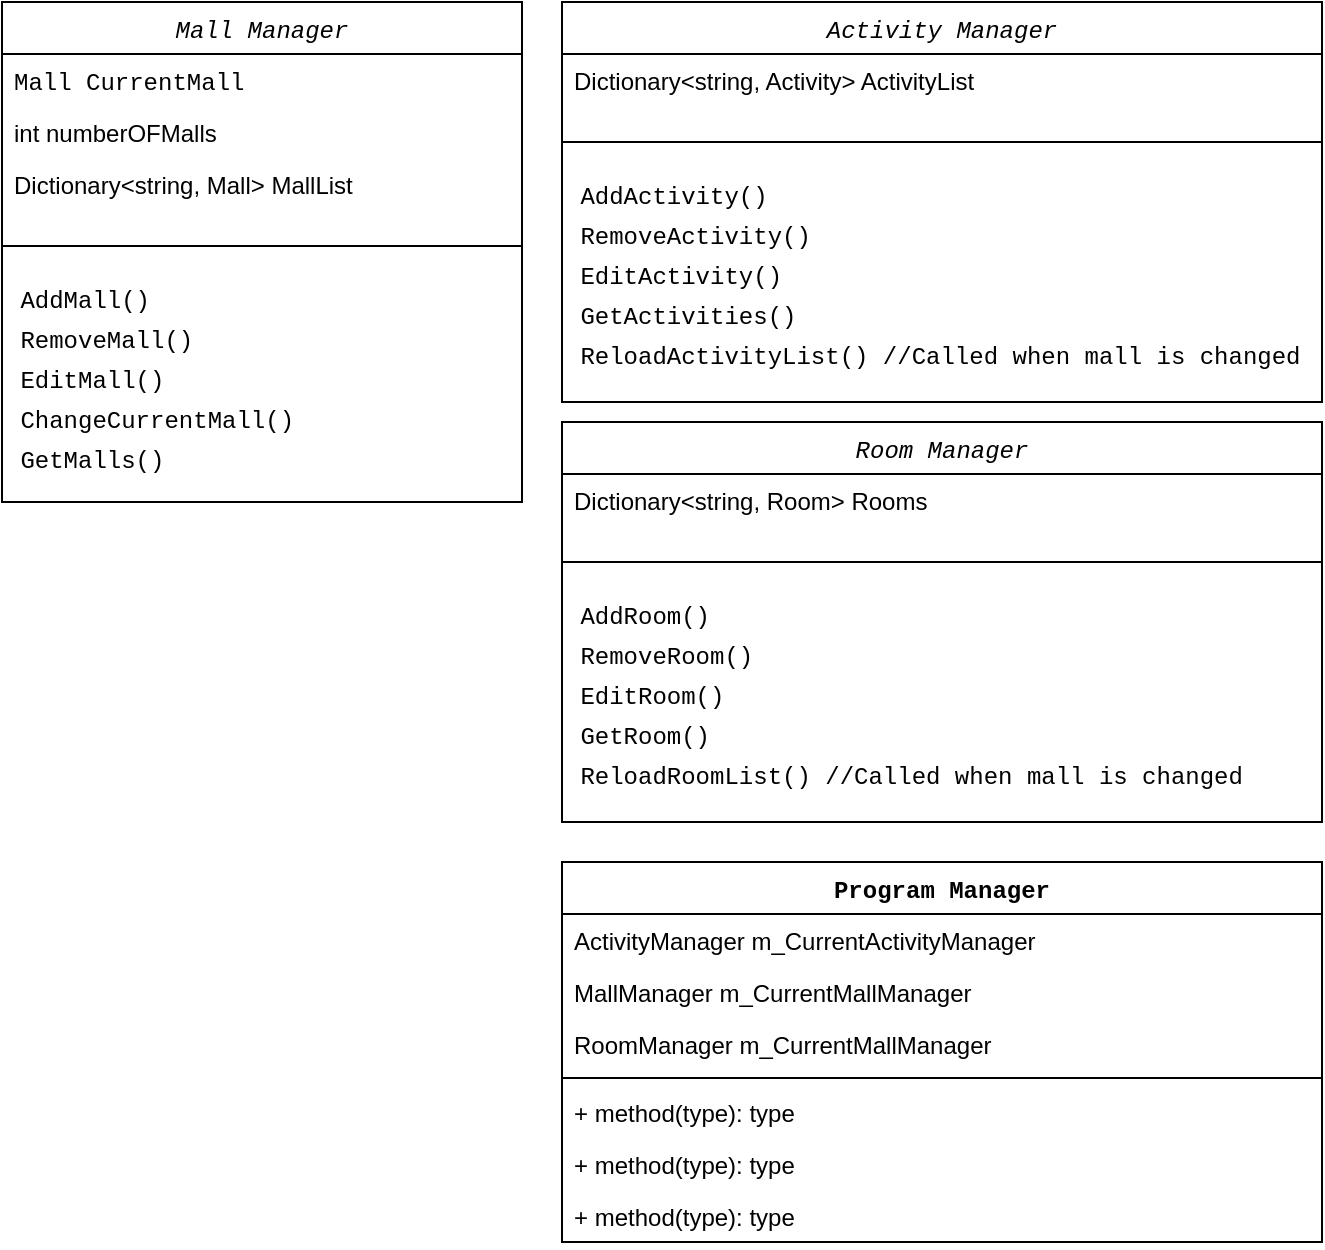 <mxfile version="12.5.8" type="github">
  <diagram id="C5RBs43oDa-KdzZeNtuy" name="Page-1">
    <mxGraphModel dx="1173" dy="723" grid="1" gridSize="10" guides="1" tooltips="1" connect="1" arrows="1" fold="1" page="1" pageScale="1" pageWidth="827" pageHeight="1169" math="0" shadow="0">
      <root>
        <mxCell id="WIyWlLk6GJQsqaUBKTNV-0"/>
        <mxCell id="WIyWlLk6GJQsqaUBKTNV-1" parent="WIyWlLk6GJQsqaUBKTNV-0"/>
        <mxCell id="zkfFHV4jXpPFQw0GAbJ--0" value="Mall Manager" style="swimlane;fontStyle=2;align=center;verticalAlign=top;childLayout=stackLayout;horizontal=1;startSize=26;horizontalStack=0;resizeParent=1;resizeLast=0;collapsible=1;marginBottom=0;rounded=0;shadow=0;strokeWidth=1;fontFamily=Courier New;" parent="WIyWlLk6GJQsqaUBKTNV-1" vertex="1">
          <mxGeometry x="40" y="40" width="260" height="250" as="geometry">
            <mxRectangle x="230" y="140" width="160" height="26" as="alternateBounds"/>
          </mxGeometry>
        </mxCell>
        <mxCell id="zkfFHV4jXpPFQw0GAbJ--1" value="Mall CurrentMall" style="text;align=left;verticalAlign=top;spacingLeft=4;spacingRight=4;overflow=hidden;rotatable=0;points=[[0,0.5],[1,0.5]];portConstraint=eastwest;fontFamily=Courier New;" parent="zkfFHV4jXpPFQw0GAbJ--0" vertex="1">
          <mxGeometry y="26" width="260" height="26" as="geometry"/>
        </mxCell>
        <mxCell id="zkfFHV4jXpPFQw0GAbJ--2" value="int numberOFMalls&#xa;" style="text;align=left;verticalAlign=top;spacingLeft=4;spacingRight=4;overflow=hidden;rotatable=0;points=[[0,0.5],[1,0.5]];portConstraint=eastwest;rounded=0;shadow=0;html=0;" parent="zkfFHV4jXpPFQw0GAbJ--0" vertex="1">
          <mxGeometry y="52" width="260" height="26" as="geometry"/>
        </mxCell>
        <mxCell id="zkfFHV4jXpPFQw0GAbJ--3" value="Dictionary&lt;string, Mall&gt; MallList" style="text;align=left;verticalAlign=top;spacingLeft=4;spacingRight=4;overflow=hidden;rotatable=0;points=[[0,0.5],[1,0.5]];portConstraint=eastwest;rounded=0;shadow=0;html=0;" parent="zkfFHV4jXpPFQw0GAbJ--0" vertex="1">
          <mxGeometry y="78" width="260" height="26" as="geometry"/>
        </mxCell>
        <mxCell id="zkfFHV4jXpPFQw0GAbJ--4" value="" style="line;html=1;strokeWidth=1;align=left;verticalAlign=middle;spacingTop=-1;spacingLeft=3;spacingRight=3;rotatable=0;labelPosition=right;points=[];portConstraint=eastwest;" parent="zkfFHV4jXpPFQw0GAbJ--0" vertex="1">
          <mxGeometry y="104" width="260" height="36" as="geometry"/>
        </mxCell>
        <mxCell id="Tj8jSvptjdfWHOdPi4JO-0" value="&amp;nbsp;AddMall()" style="text;html=1;align=left;verticalAlign=middle;resizable=0;points=[];autosize=1;fontFamily=Courier New;" vertex="1" parent="zkfFHV4jXpPFQw0GAbJ--0">
          <mxGeometry y="140" width="260" height="20" as="geometry"/>
        </mxCell>
        <mxCell id="Tj8jSvptjdfWHOdPi4JO-1" value="&amp;nbsp;RemoveMall()" style="text;html=1;align=left;verticalAlign=middle;resizable=0;points=[];autosize=1;fontFamily=Courier New;" vertex="1" parent="zkfFHV4jXpPFQw0GAbJ--0">
          <mxGeometry y="160" width="260" height="20" as="geometry"/>
        </mxCell>
        <mxCell id="Tj8jSvptjdfWHOdPi4JO-2" value="&amp;nbsp;EditMall()" style="text;html=1;align=left;verticalAlign=middle;resizable=0;points=[];autosize=1;fontFamily=Courier New;" vertex="1" parent="zkfFHV4jXpPFQw0GAbJ--0">
          <mxGeometry y="180" width="260" height="20" as="geometry"/>
        </mxCell>
        <mxCell id="Tj8jSvptjdfWHOdPi4JO-3" value="&amp;nbsp;ChangeCurrentMall()" style="text;html=1;align=left;verticalAlign=middle;resizable=0;points=[];autosize=1;fontFamily=Courier New;" vertex="1" parent="zkfFHV4jXpPFQw0GAbJ--0">
          <mxGeometry y="200" width="260" height="20" as="geometry"/>
        </mxCell>
        <mxCell id="Tj8jSvptjdfWHOdPi4JO-4" value="&amp;nbsp;GetMalls()" style="text;html=1;align=left;verticalAlign=middle;resizable=0;points=[];autosize=1;fontFamily=Courier New;" vertex="1" parent="zkfFHV4jXpPFQw0GAbJ--0">
          <mxGeometry y="220" width="260" height="20" as="geometry"/>
        </mxCell>
        <mxCell id="Tj8jSvptjdfWHOdPi4JO-5" value="Activity Manager" style="swimlane;fontStyle=2;align=center;verticalAlign=top;childLayout=stackLayout;horizontal=1;startSize=26;horizontalStack=0;resizeParent=1;resizeLast=0;collapsible=1;marginBottom=0;rounded=0;shadow=0;strokeWidth=1;fontFamily=Courier New;" vertex="1" parent="WIyWlLk6GJQsqaUBKTNV-1">
          <mxGeometry x="320" y="40" width="380" height="200" as="geometry">
            <mxRectangle x="230" y="140" width="160" height="26" as="alternateBounds"/>
          </mxGeometry>
        </mxCell>
        <mxCell id="Tj8jSvptjdfWHOdPi4JO-8" value="Dictionary&lt;string, Activity&gt; ActivityList" style="text;align=left;verticalAlign=top;spacingLeft=4;spacingRight=4;overflow=hidden;rotatable=0;points=[[0,0.5],[1,0.5]];portConstraint=eastwest;rounded=0;shadow=0;html=0;" vertex="1" parent="Tj8jSvptjdfWHOdPi4JO-5">
          <mxGeometry y="26" width="380" height="26" as="geometry"/>
        </mxCell>
        <mxCell id="Tj8jSvptjdfWHOdPi4JO-9" value="" style="line;html=1;strokeWidth=1;align=left;verticalAlign=middle;spacingTop=-1;spacingLeft=3;spacingRight=3;rotatable=0;labelPosition=right;points=[];portConstraint=eastwest;" vertex="1" parent="Tj8jSvptjdfWHOdPi4JO-5">
          <mxGeometry y="52" width="380" height="36" as="geometry"/>
        </mxCell>
        <mxCell id="Tj8jSvptjdfWHOdPi4JO-10" value="&amp;nbsp;AddActivity()" style="text;html=1;align=left;verticalAlign=middle;resizable=0;points=[];autosize=1;fontFamily=Courier New;" vertex="1" parent="Tj8jSvptjdfWHOdPi4JO-5">
          <mxGeometry y="88" width="380" height="20" as="geometry"/>
        </mxCell>
        <mxCell id="Tj8jSvptjdfWHOdPi4JO-11" value="&amp;nbsp;RemoveActivity()" style="text;html=1;align=left;verticalAlign=middle;resizable=0;points=[];autosize=1;fontFamily=Courier New;" vertex="1" parent="Tj8jSvptjdfWHOdPi4JO-5">
          <mxGeometry y="108" width="380" height="20" as="geometry"/>
        </mxCell>
        <mxCell id="Tj8jSvptjdfWHOdPi4JO-12" value="&amp;nbsp;EditActivity()" style="text;html=1;align=left;verticalAlign=middle;resizable=0;points=[];autosize=1;fontFamily=Courier New;" vertex="1" parent="Tj8jSvptjdfWHOdPi4JO-5">
          <mxGeometry y="128" width="380" height="20" as="geometry"/>
        </mxCell>
        <mxCell id="Tj8jSvptjdfWHOdPi4JO-14" value="&amp;nbsp;GetActivities()" style="text;html=1;align=left;verticalAlign=middle;resizable=0;points=[];autosize=1;fontFamily=Courier New;" vertex="1" parent="Tj8jSvptjdfWHOdPi4JO-5">
          <mxGeometry y="148" width="380" height="20" as="geometry"/>
        </mxCell>
        <mxCell id="Tj8jSvptjdfWHOdPi4JO-15" value="&amp;nbsp;ReloadActivityList() //Called when mall is changed" style="text;html=1;align=left;verticalAlign=middle;resizable=0;points=[];autosize=1;fontFamily=Courier New;" vertex="1" parent="Tj8jSvptjdfWHOdPi4JO-5">
          <mxGeometry y="168" width="380" height="20" as="geometry"/>
        </mxCell>
        <mxCell id="Tj8jSvptjdfWHOdPi4JO-16" value="Room Manager" style="swimlane;fontStyle=2;align=center;verticalAlign=top;childLayout=stackLayout;horizontal=1;startSize=26;horizontalStack=0;resizeParent=1;resizeLast=0;collapsible=1;marginBottom=0;rounded=0;shadow=0;strokeWidth=1;fontFamily=Courier New;" vertex="1" parent="WIyWlLk6GJQsqaUBKTNV-1">
          <mxGeometry x="320" y="250" width="380" height="200" as="geometry">
            <mxRectangle x="230" y="140" width="160" height="26" as="alternateBounds"/>
          </mxGeometry>
        </mxCell>
        <mxCell id="Tj8jSvptjdfWHOdPi4JO-17" value="Dictionary&lt;string, Room&gt; Rooms" style="text;align=left;verticalAlign=top;spacingLeft=4;spacingRight=4;overflow=hidden;rotatable=0;points=[[0,0.5],[1,0.5]];portConstraint=eastwest;rounded=0;shadow=0;html=0;" vertex="1" parent="Tj8jSvptjdfWHOdPi4JO-16">
          <mxGeometry y="26" width="380" height="26" as="geometry"/>
        </mxCell>
        <mxCell id="Tj8jSvptjdfWHOdPi4JO-18" value="" style="line;html=1;strokeWidth=1;align=left;verticalAlign=middle;spacingTop=-1;spacingLeft=3;spacingRight=3;rotatable=0;labelPosition=right;points=[];portConstraint=eastwest;" vertex="1" parent="Tj8jSvptjdfWHOdPi4JO-16">
          <mxGeometry y="52" width="380" height="36" as="geometry"/>
        </mxCell>
        <mxCell id="Tj8jSvptjdfWHOdPi4JO-19" value="&amp;nbsp;AddRoom()" style="text;html=1;align=left;verticalAlign=middle;resizable=0;points=[];autosize=1;fontFamily=Courier New;" vertex="1" parent="Tj8jSvptjdfWHOdPi4JO-16">
          <mxGeometry y="88" width="380" height="20" as="geometry"/>
        </mxCell>
        <mxCell id="Tj8jSvptjdfWHOdPi4JO-20" value="&amp;nbsp;RemoveRoom()" style="text;html=1;align=left;verticalAlign=middle;resizable=0;points=[];autosize=1;fontFamily=Courier New;" vertex="1" parent="Tj8jSvptjdfWHOdPi4JO-16">
          <mxGeometry y="108" width="380" height="20" as="geometry"/>
        </mxCell>
        <mxCell id="Tj8jSvptjdfWHOdPi4JO-21" value="&amp;nbsp;EditRoom()" style="text;html=1;align=left;verticalAlign=middle;resizable=0;points=[];autosize=1;fontFamily=Courier New;" vertex="1" parent="Tj8jSvptjdfWHOdPi4JO-16">
          <mxGeometry y="128" width="380" height="20" as="geometry"/>
        </mxCell>
        <mxCell id="Tj8jSvptjdfWHOdPi4JO-22" value="&amp;nbsp;GetRoom()" style="text;html=1;align=left;verticalAlign=middle;resizable=0;points=[];autosize=1;fontFamily=Courier New;" vertex="1" parent="Tj8jSvptjdfWHOdPi4JO-16">
          <mxGeometry y="148" width="380" height="20" as="geometry"/>
        </mxCell>
        <mxCell id="Tj8jSvptjdfWHOdPi4JO-23" value="&amp;nbsp;ReloadRoomList() //Called when mall is changed" style="text;html=1;align=left;verticalAlign=middle;resizable=0;points=[];autosize=1;fontFamily=Courier New;" vertex="1" parent="Tj8jSvptjdfWHOdPi4JO-16">
          <mxGeometry y="168" width="380" height="20" as="geometry"/>
        </mxCell>
        <mxCell id="Tj8jSvptjdfWHOdPi4JO-45" value="Program Manager" style="swimlane;fontStyle=1;align=center;verticalAlign=top;childLayout=stackLayout;horizontal=1;startSize=26;horizontalStack=0;resizeParent=1;resizeParentMax=0;resizeLast=0;collapsible=1;marginBottom=0;fontFamily=Courier New;" vertex="1" parent="WIyWlLk6GJQsqaUBKTNV-1">
          <mxGeometry x="320" y="470" width="380" height="190" as="geometry"/>
        </mxCell>
        <mxCell id="Tj8jSvptjdfWHOdPi4JO-46" value="ActivityManager m_CurrentActivityManager&#xa;" style="text;strokeColor=none;fillColor=none;align=left;verticalAlign=top;spacingLeft=4;spacingRight=4;overflow=hidden;rotatable=0;points=[[0,0.5],[1,0.5]];portConstraint=eastwest;" vertex="1" parent="Tj8jSvptjdfWHOdPi4JO-45">
          <mxGeometry y="26" width="380" height="26" as="geometry"/>
        </mxCell>
        <mxCell id="Tj8jSvptjdfWHOdPi4JO-51" value="MallManager m_CurrentMallManager&#xa;" style="text;strokeColor=none;fillColor=none;align=left;verticalAlign=top;spacingLeft=4;spacingRight=4;overflow=hidden;rotatable=0;points=[[0,0.5],[1,0.5]];portConstraint=eastwest;" vertex="1" parent="Tj8jSvptjdfWHOdPi4JO-45">
          <mxGeometry y="52" width="380" height="26" as="geometry"/>
        </mxCell>
        <mxCell id="Tj8jSvptjdfWHOdPi4JO-62" value="RoomManager m_CurrentMallManager" style="text;strokeColor=none;fillColor=none;align=left;verticalAlign=top;spacingLeft=4;spacingRight=4;overflow=hidden;rotatable=0;points=[[0,0.5],[1,0.5]];portConstraint=eastwest;" vertex="1" parent="Tj8jSvptjdfWHOdPi4JO-45">
          <mxGeometry y="78" width="380" height="26" as="geometry"/>
        </mxCell>
        <mxCell id="Tj8jSvptjdfWHOdPi4JO-47" value="" style="line;strokeWidth=1;fillColor=none;align=left;verticalAlign=middle;spacingTop=-1;spacingLeft=3;spacingRight=3;rotatable=0;labelPosition=right;points=[];portConstraint=eastwest;" vertex="1" parent="Tj8jSvptjdfWHOdPi4JO-45">
          <mxGeometry y="104" width="380" height="8" as="geometry"/>
        </mxCell>
        <mxCell id="Tj8jSvptjdfWHOdPi4JO-48" value="+ method(type): type" style="text;strokeColor=none;fillColor=none;align=left;verticalAlign=top;spacingLeft=4;spacingRight=4;overflow=hidden;rotatable=0;points=[[0,0.5],[1,0.5]];portConstraint=eastwest;" vertex="1" parent="Tj8jSvptjdfWHOdPi4JO-45">
          <mxGeometry y="112" width="380" height="26" as="geometry"/>
        </mxCell>
        <mxCell id="Tj8jSvptjdfWHOdPi4JO-64" value="+ method(type): type" style="text;strokeColor=none;fillColor=none;align=left;verticalAlign=top;spacingLeft=4;spacingRight=4;overflow=hidden;rotatable=0;points=[[0,0.5],[1,0.5]];portConstraint=eastwest;" vertex="1" parent="Tj8jSvptjdfWHOdPi4JO-45">
          <mxGeometry y="138" width="380" height="26" as="geometry"/>
        </mxCell>
        <mxCell id="Tj8jSvptjdfWHOdPi4JO-50" value="+ method(type): type" style="text;strokeColor=none;fillColor=none;align=left;verticalAlign=top;spacingLeft=4;spacingRight=4;overflow=hidden;rotatable=0;points=[[0,0.5],[1,0.5]];portConstraint=eastwest;" vertex="1" parent="Tj8jSvptjdfWHOdPi4JO-45">
          <mxGeometry y="164" width="380" height="26" as="geometry"/>
        </mxCell>
      </root>
    </mxGraphModel>
  </diagram>
</mxfile>
